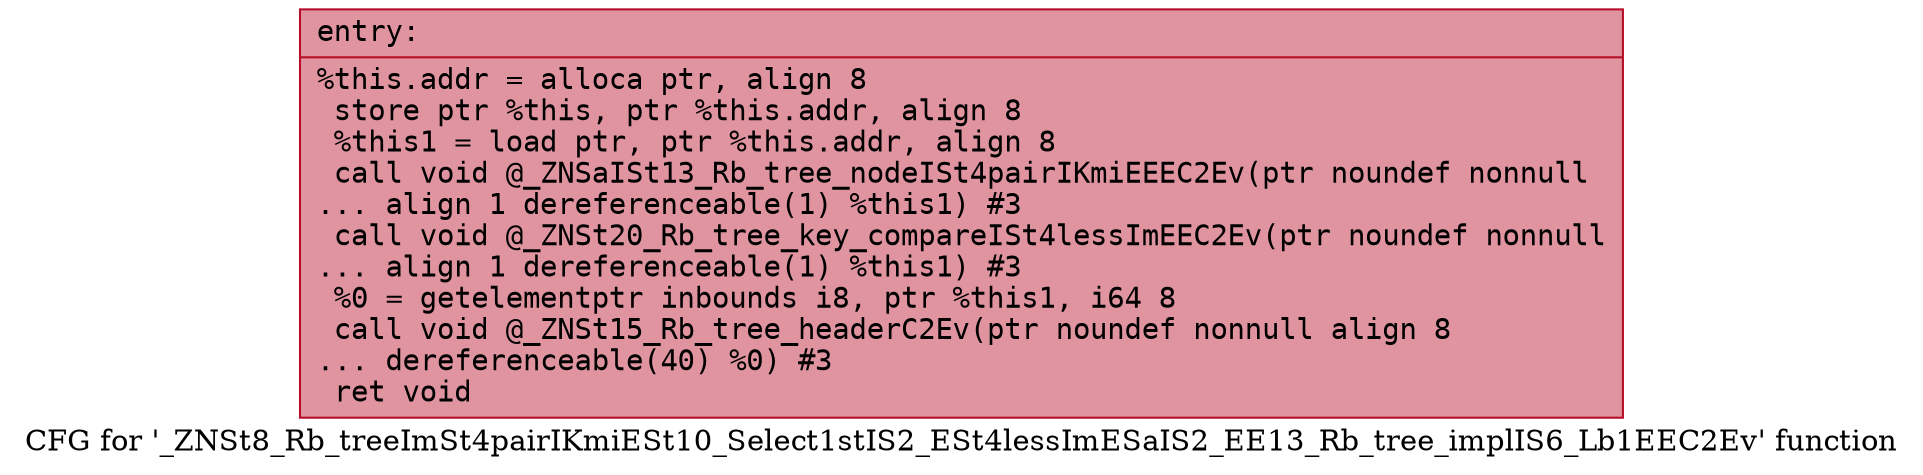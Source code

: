 digraph "CFG for '_ZNSt8_Rb_treeImSt4pairIKmiESt10_Select1stIS2_ESt4lessImESaIS2_EE13_Rb_tree_implIS6_Lb1EEC2Ev' function" {
	label="CFG for '_ZNSt8_Rb_treeImSt4pairIKmiESt10_Select1stIS2_ESt4lessImESaIS2_EE13_Rb_tree_implIS6_Lb1EEC2Ev' function";

	Node0x55dfe4babee0 [shape=record,color="#b70d28ff", style=filled, fillcolor="#b70d2870" fontname="Courier",label="{entry:\l|  %this.addr = alloca ptr, align 8\l  store ptr %this, ptr %this.addr, align 8\l  %this1 = load ptr, ptr %this.addr, align 8\l  call void @_ZNSaISt13_Rb_tree_nodeISt4pairIKmiEEEC2Ev(ptr noundef nonnull\l... align 1 dereferenceable(1) %this1) #3\l  call void @_ZNSt20_Rb_tree_key_compareISt4lessImEEC2Ev(ptr noundef nonnull\l... align 1 dereferenceable(1) %this1) #3\l  %0 = getelementptr inbounds i8, ptr %this1, i64 8\l  call void @_ZNSt15_Rb_tree_headerC2Ev(ptr noundef nonnull align 8\l... dereferenceable(40) %0) #3\l  ret void\l}"];
}
